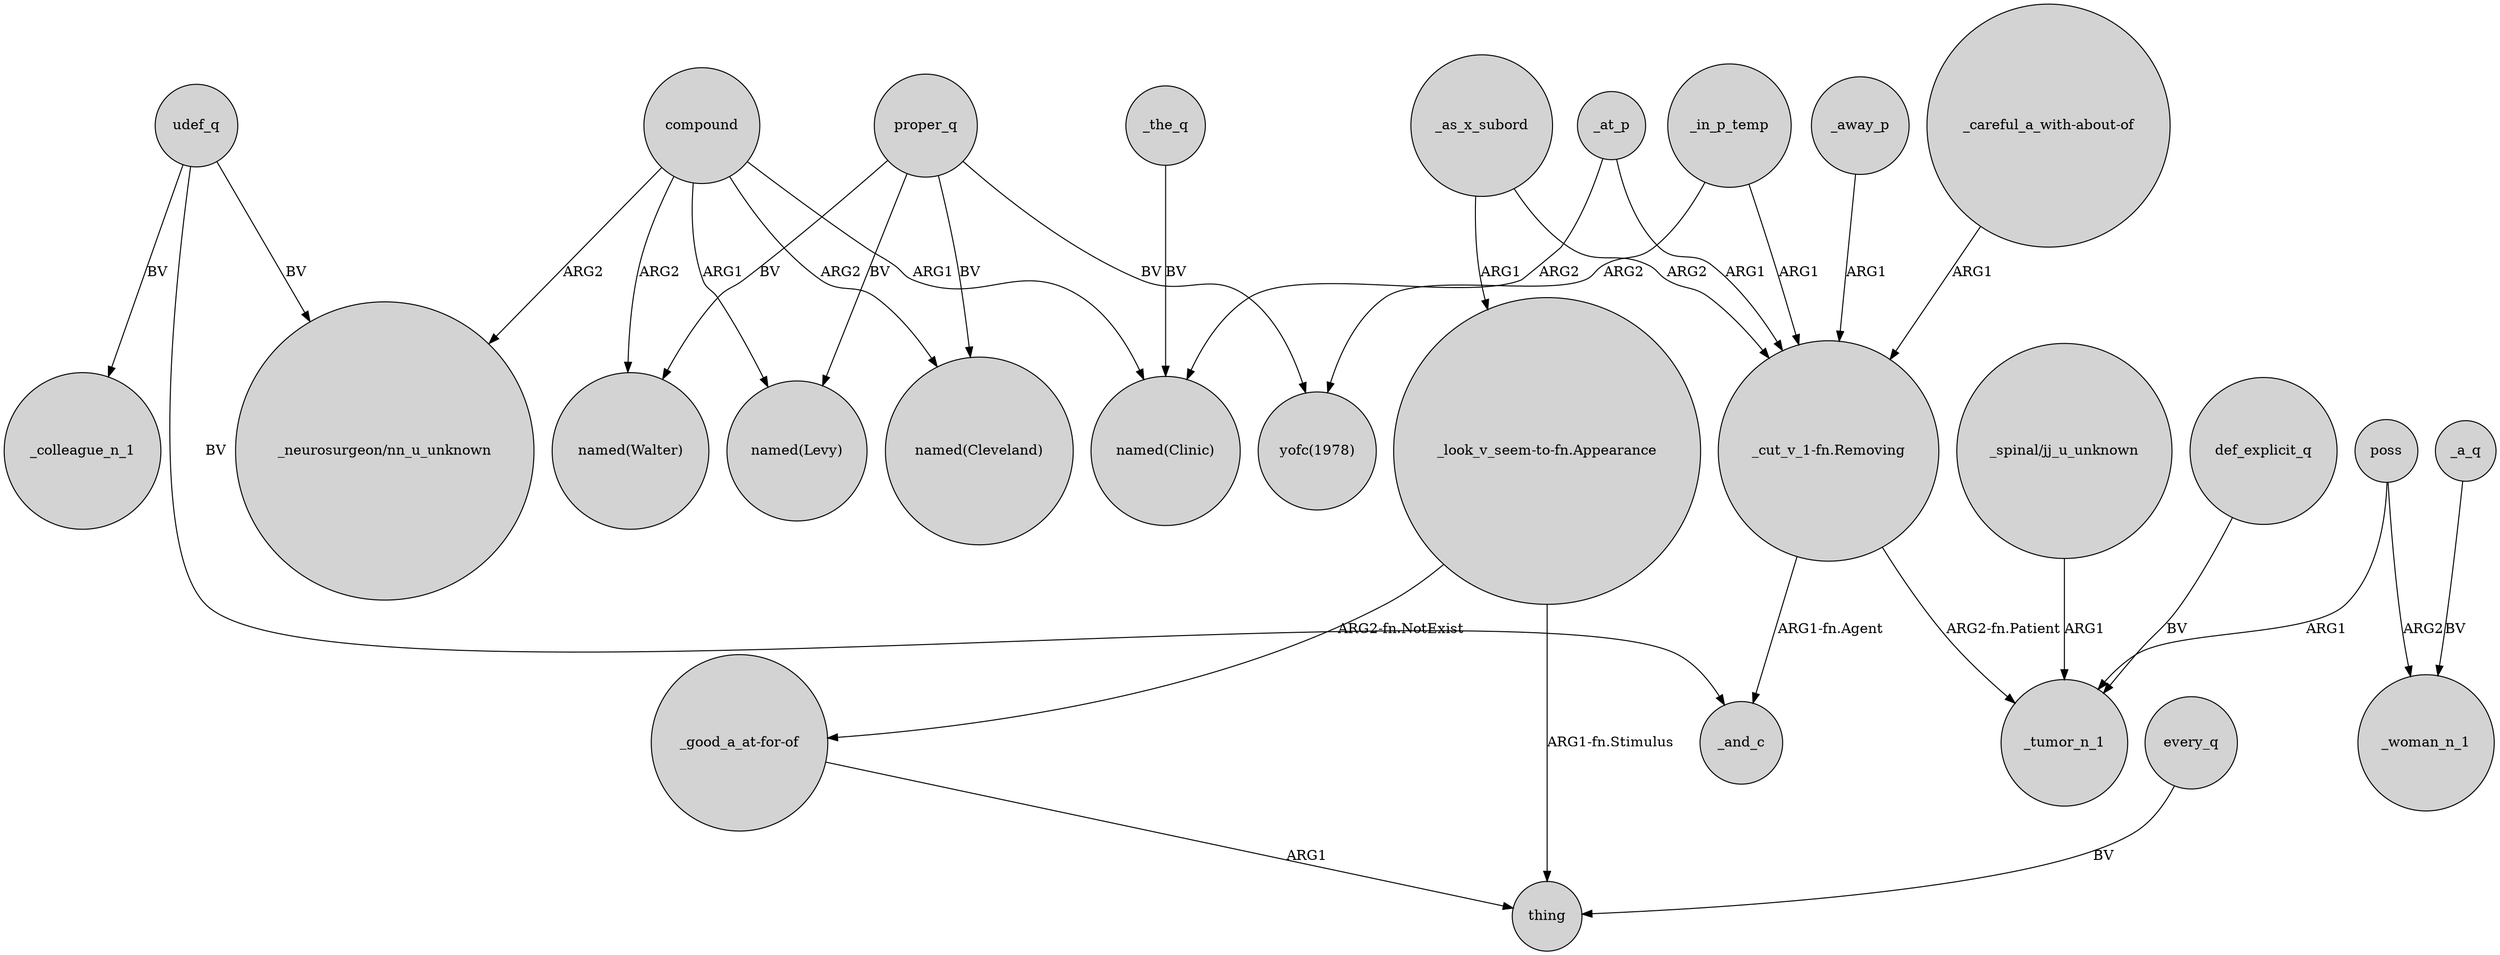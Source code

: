 digraph {
	node [shape=circle style=filled]
	def_explicit_q -> _tumor_n_1 [label=BV]
	proper_q -> "named(Walter)" [label=BV]
	_as_x_subord -> "_cut_v_1-fn.Removing" [label=ARG2]
	compound -> "named(Clinic)" [label=ARG1]
	every_q -> thing [label=BV]
	poss -> _tumor_n_1 [label=ARG1]
	compound -> "_neurosurgeon/nn_u_unknown" [label=ARG2]
	_as_x_subord -> "_look_v_seem-to-fn.Appearance" [label=ARG1]
	_away_p -> "_cut_v_1-fn.Removing" [label=ARG1]
	_the_q -> "named(Clinic)" [label=BV]
	"_careful_a_with-about-of" -> "_cut_v_1-fn.Removing" [label=ARG1]
	udef_q -> "_neurosurgeon/nn_u_unknown" [label=BV]
	_at_p -> "named(Clinic)" [label=ARG2]
	"_spinal/jj_u_unknown" -> _tumor_n_1 [label=ARG1]
	_in_p_temp -> "yofc(1978)" [label=ARG2]
	_in_p_temp -> "_cut_v_1-fn.Removing" [label=ARG1]
	proper_q -> "yofc(1978)" [label=BV]
	compound -> "named(Levy)" [label=ARG1]
	"_look_v_seem-to-fn.Appearance" -> thing [label="ARG1-fn.Stimulus"]
	udef_q -> _colleague_n_1 [label=BV]
	"_good_a_at-for-of" -> thing [label=ARG1]
	_at_p -> "_cut_v_1-fn.Removing" [label=ARG1]
	"_cut_v_1-fn.Removing" -> _and_c [label="ARG1-fn.Agent"]
	"_cut_v_1-fn.Removing" -> _tumor_n_1 [label="ARG2-fn.Patient"]
	poss -> _woman_n_1 [label=ARG2]
	"_look_v_seem-to-fn.Appearance" -> "_good_a_at-for-of" [label="ARG2-fn.NotExist"]
	compound -> "named(Cleveland)" [label=ARG2]
	_a_q -> _woman_n_1 [label=BV]
	udef_q -> _and_c [label=BV]
	proper_q -> "named(Cleveland)" [label=BV]
	proper_q -> "named(Levy)" [label=BV]
	compound -> "named(Walter)" [label=ARG2]
}
